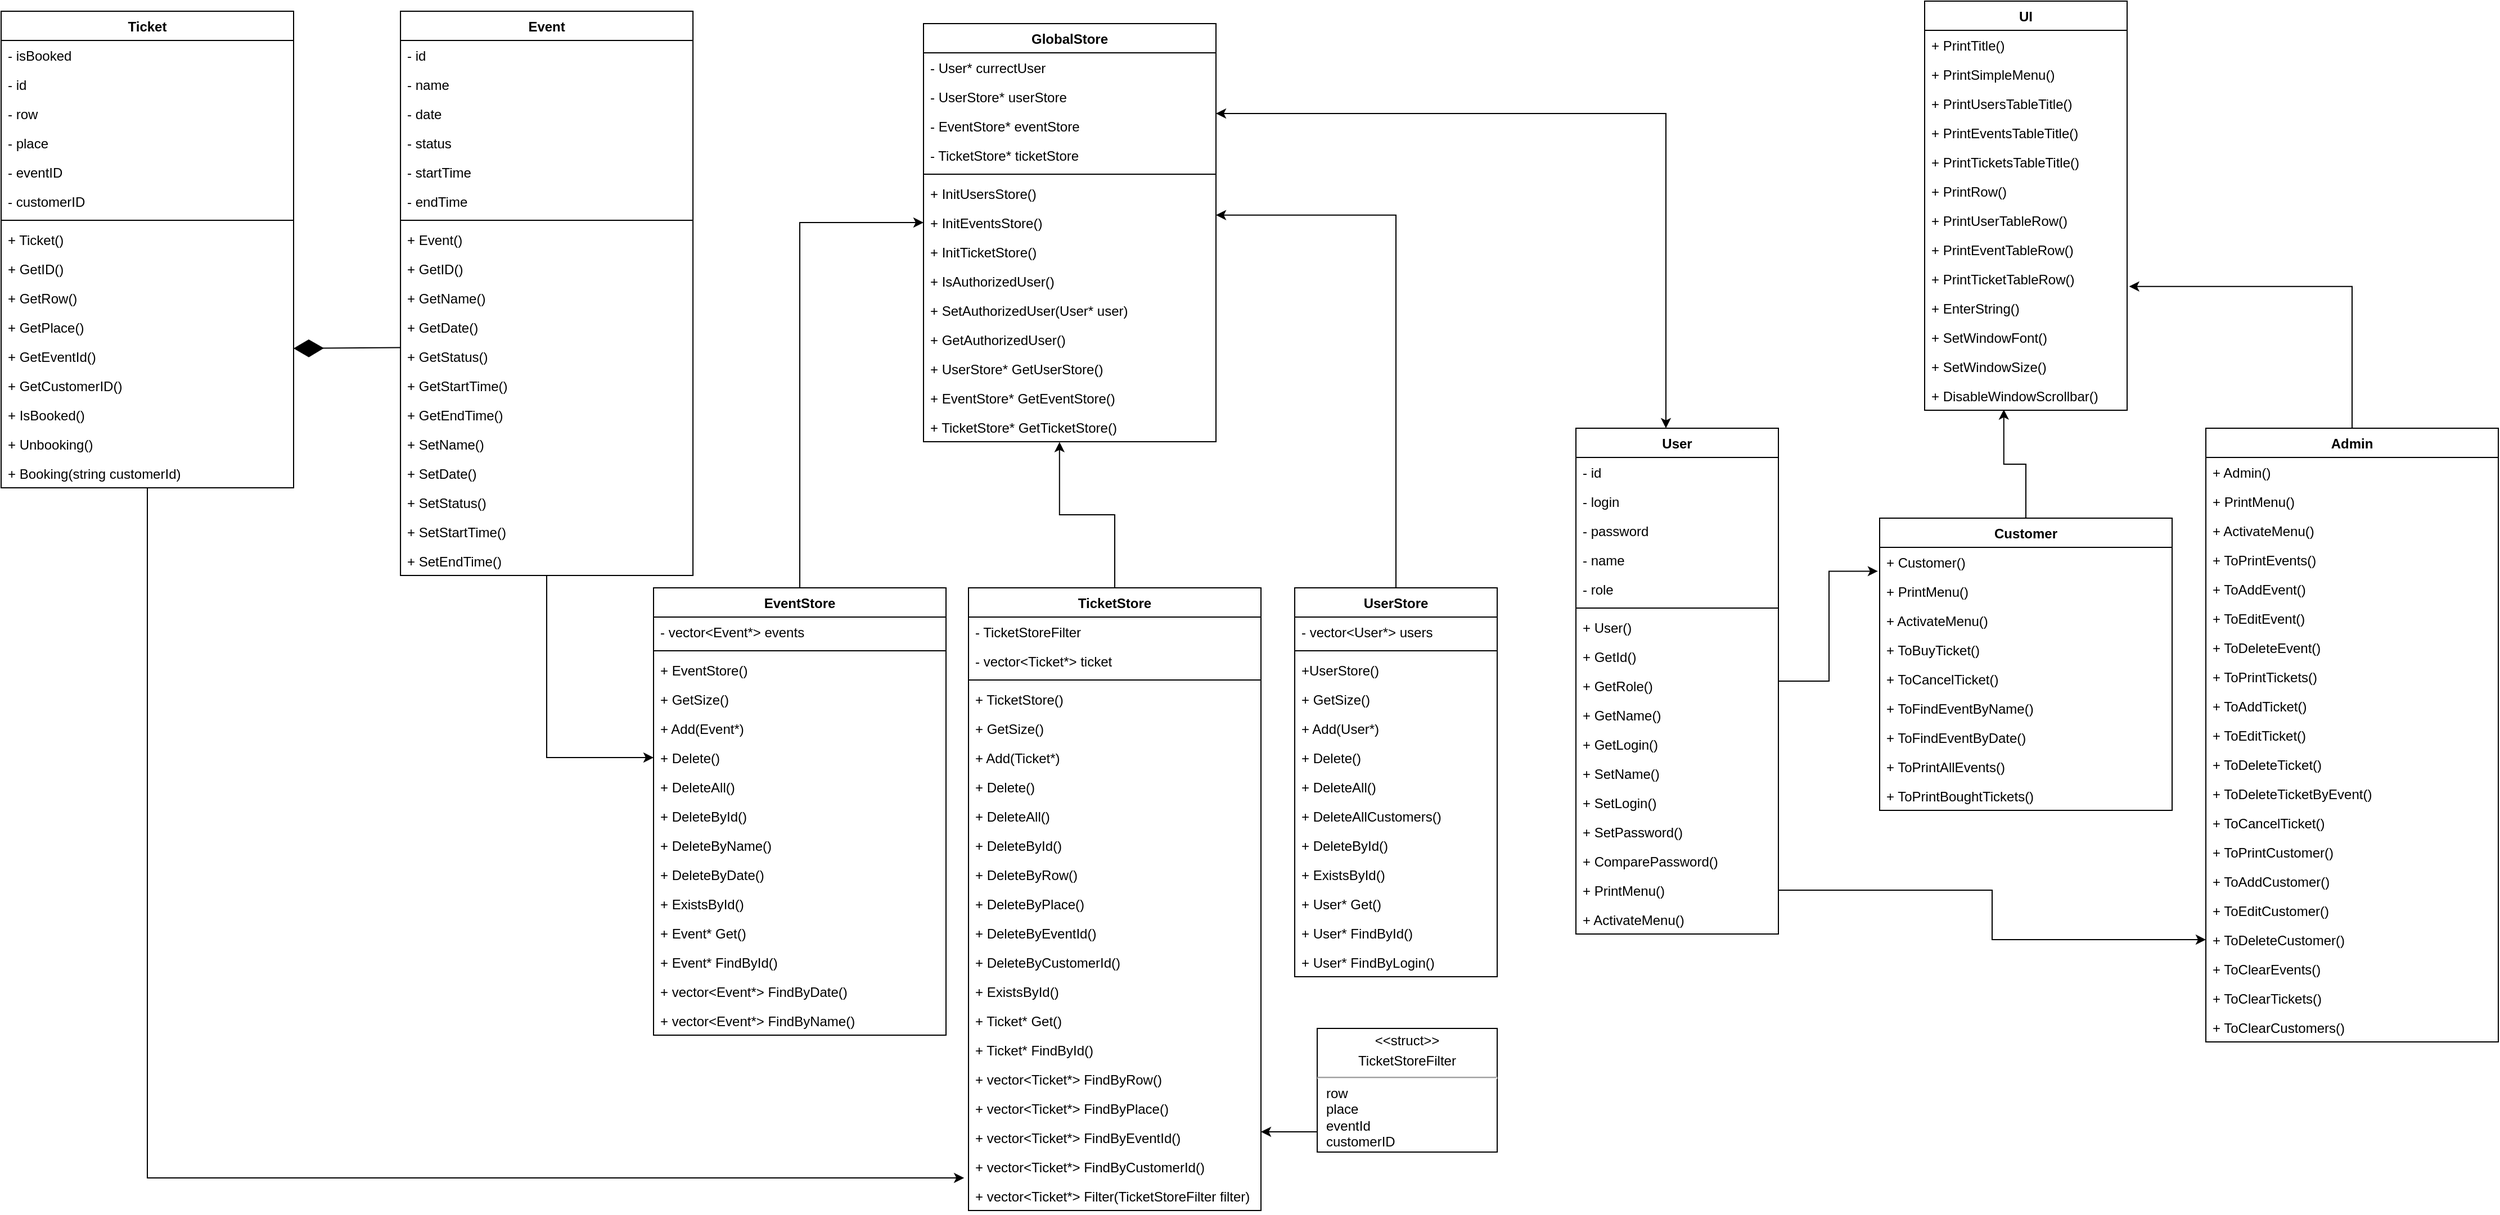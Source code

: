 <mxfile version="20.3.0" type="device"><diagram id="ClaCgD5qLuq-DKz93-Bp" name="Страница 1"><mxGraphModel dx="4396" dy="1758" grid="1" gridSize="10" guides="1" tooltips="1" connect="1" arrows="1" fold="1" page="1" pageScale="1" pageWidth="827" pageHeight="1169" math="0" shadow="0"><root><mxCell id="0"/><mxCell id="1" parent="0"/><mxCell id="uYexfe0BC_MTYgHo_h9f-321" style="edgeStyle=orthogonalEdgeStyle;rounded=0;orthogonalLoop=1;jettySize=auto;html=1;entryX=-0.006;entryY=0.815;entryDx=0;entryDy=0;entryPerimeter=0;" edge="1" parent="1" source="uYexfe0BC_MTYgHo_h9f-29" target="uYexfe0BC_MTYgHo_h9f-265"><mxGeometry relative="1" as="geometry"/></mxCell><mxCell id="uYexfe0BC_MTYgHo_h9f-29" value="User" style="swimlane;fontStyle=1;align=center;verticalAlign=top;childLayout=stackLayout;horizontal=1;startSize=26;horizontalStack=0;resizeParent=1;resizeParentMax=0;resizeLast=0;collapsible=1;marginBottom=0;" vertex="1" parent="1"><mxGeometry x="-130" y="410" width="180" height="450" as="geometry"><mxRectangle x="50" y="30" width="100" height="30" as="alternateBounds"/></mxGeometry></mxCell><mxCell id="uYexfe0BC_MTYgHo_h9f-30" value="- id" style="text;strokeColor=none;fillColor=none;align=left;verticalAlign=top;spacingLeft=4;spacingRight=4;overflow=hidden;rotatable=0;points=[[0,0.5],[1,0.5]];portConstraint=eastwest;" vertex="1" parent="uYexfe0BC_MTYgHo_h9f-29"><mxGeometry y="26" width="180" height="26" as="geometry"/></mxCell><mxCell id="uYexfe0BC_MTYgHo_h9f-31" value="- login" style="text;strokeColor=none;fillColor=none;align=left;verticalAlign=top;spacingLeft=4;spacingRight=4;overflow=hidden;rotatable=0;points=[[0,0.5],[1,0.5]];portConstraint=eastwest;" vertex="1" parent="uYexfe0BC_MTYgHo_h9f-29"><mxGeometry y="52" width="180" height="26" as="geometry"/></mxCell><mxCell id="uYexfe0BC_MTYgHo_h9f-32" value="- password" style="text;strokeColor=none;fillColor=none;align=left;verticalAlign=top;spacingLeft=4;spacingRight=4;overflow=hidden;rotatable=0;points=[[0,0.5],[1,0.5]];portConstraint=eastwest;" vertex="1" parent="uYexfe0BC_MTYgHo_h9f-29"><mxGeometry y="78" width="180" height="26" as="geometry"/></mxCell><mxCell id="uYexfe0BC_MTYgHo_h9f-33" value="- name" style="text;strokeColor=none;fillColor=none;align=left;verticalAlign=top;spacingLeft=4;spacingRight=4;overflow=hidden;rotatable=0;points=[[0,0.5],[1,0.5]];portConstraint=eastwest;" vertex="1" parent="uYexfe0BC_MTYgHo_h9f-29"><mxGeometry y="104" width="180" height="26" as="geometry"/></mxCell><mxCell id="uYexfe0BC_MTYgHo_h9f-34" value="- role" style="text;strokeColor=none;fillColor=none;align=left;verticalAlign=top;spacingLeft=4;spacingRight=4;overflow=hidden;rotatable=0;points=[[0,0.5],[1,0.5]];portConstraint=eastwest;" vertex="1" parent="uYexfe0BC_MTYgHo_h9f-29"><mxGeometry y="130" width="180" height="26" as="geometry"/></mxCell><mxCell id="uYexfe0BC_MTYgHo_h9f-35" value="" style="line;strokeWidth=1;fillColor=none;align=left;verticalAlign=middle;spacingTop=-1;spacingLeft=3;spacingRight=3;rotatable=0;labelPosition=right;points=[];portConstraint=eastwest;" vertex="1" parent="uYexfe0BC_MTYgHo_h9f-29"><mxGeometry y="156" width="180" height="8" as="geometry"/></mxCell><mxCell id="uYexfe0BC_MTYgHo_h9f-36" value="+ User()" style="text;strokeColor=none;fillColor=none;align=left;verticalAlign=top;spacingLeft=4;spacingRight=4;overflow=hidden;rotatable=0;points=[[0,0.5],[1,0.5]];portConstraint=eastwest;" vertex="1" parent="uYexfe0BC_MTYgHo_h9f-29"><mxGeometry y="164" width="180" height="26" as="geometry"/></mxCell><mxCell id="uYexfe0BC_MTYgHo_h9f-37" value="+ GetId()" style="text;strokeColor=none;fillColor=none;align=left;verticalAlign=top;spacingLeft=4;spacingRight=4;overflow=hidden;rotatable=0;points=[[0,0.5],[1,0.5]];portConstraint=eastwest;" vertex="1" parent="uYexfe0BC_MTYgHo_h9f-29"><mxGeometry y="190" width="180" height="26" as="geometry"/></mxCell><mxCell id="uYexfe0BC_MTYgHo_h9f-38" value="+ GetRole()" style="text;strokeColor=none;fillColor=none;align=left;verticalAlign=top;spacingLeft=4;spacingRight=4;overflow=hidden;rotatable=0;points=[[0,0.5],[1,0.5]];portConstraint=eastwest;" vertex="1" parent="uYexfe0BC_MTYgHo_h9f-29"><mxGeometry y="216" width="180" height="26" as="geometry"/></mxCell><mxCell id="uYexfe0BC_MTYgHo_h9f-39" value="+ GetName()" style="text;strokeColor=none;fillColor=none;align=left;verticalAlign=top;spacingLeft=4;spacingRight=4;overflow=hidden;rotatable=0;points=[[0,0.5],[1,0.5]];portConstraint=eastwest;" vertex="1" parent="uYexfe0BC_MTYgHo_h9f-29"><mxGeometry y="242" width="180" height="26" as="geometry"/></mxCell><mxCell id="uYexfe0BC_MTYgHo_h9f-40" value="+ GetLogin()" style="text;strokeColor=none;fillColor=none;align=left;verticalAlign=top;spacingLeft=4;spacingRight=4;overflow=hidden;rotatable=0;points=[[0,0.5],[1,0.5]];portConstraint=eastwest;" vertex="1" parent="uYexfe0BC_MTYgHo_h9f-29"><mxGeometry y="268" width="180" height="26" as="geometry"/></mxCell><mxCell id="uYexfe0BC_MTYgHo_h9f-41" value="+ SetName()" style="text;strokeColor=none;fillColor=none;align=left;verticalAlign=top;spacingLeft=4;spacingRight=4;overflow=hidden;rotatable=0;points=[[0,0.5],[1,0.5]];portConstraint=eastwest;" vertex="1" parent="uYexfe0BC_MTYgHo_h9f-29"><mxGeometry y="294" width="180" height="26" as="geometry"/></mxCell><mxCell id="uYexfe0BC_MTYgHo_h9f-42" value="+ SetLogin()" style="text;strokeColor=none;fillColor=none;align=left;verticalAlign=top;spacingLeft=4;spacingRight=4;overflow=hidden;rotatable=0;points=[[0,0.5],[1,0.5]];portConstraint=eastwest;" vertex="1" parent="uYexfe0BC_MTYgHo_h9f-29"><mxGeometry y="320" width="180" height="26" as="geometry"/></mxCell><mxCell id="uYexfe0BC_MTYgHo_h9f-43" value="+ SetPassword()" style="text;strokeColor=none;fillColor=none;align=left;verticalAlign=top;spacingLeft=4;spacingRight=4;overflow=hidden;rotatable=0;points=[[0,0.5],[1,0.5]];portConstraint=eastwest;" vertex="1" parent="uYexfe0BC_MTYgHo_h9f-29"><mxGeometry y="346" width="180" height="26" as="geometry"/></mxCell><mxCell id="uYexfe0BC_MTYgHo_h9f-46" value="+ ComparePassword()" style="text;strokeColor=none;fillColor=none;align=left;verticalAlign=top;spacingLeft=4;spacingRight=4;overflow=hidden;rotatable=0;points=[[0,0.5],[1,0.5]];portConstraint=eastwest;" vertex="1" parent="uYexfe0BC_MTYgHo_h9f-29"><mxGeometry y="372" width="180" height="26" as="geometry"/></mxCell><mxCell id="uYexfe0BC_MTYgHo_h9f-47" value="+ PrintMenu()" style="text;strokeColor=none;fillColor=none;align=left;verticalAlign=top;spacingLeft=4;spacingRight=4;overflow=hidden;rotatable=0;points=[[0,0.5],[1,0.5]];portConstraint=eastwest;" vertex="1" parent="uYexfe0BC_MTYgHo_h9f-29"><mxGeometry y="398" width="180" height="26" as="geometry"/></mxCell><mxCell id="uYexfe0BC_MTYgHo_h9f-48" value="+ ActivateMenu()" style="text;strokeColor=none;fillColor=none;align=left;verticalAlign=top;spacingLeft=4;spacingRight=4;overflow=hidden;rotatable=0;points=[[0,0.5],[1,0.5]];portConstraint=eastwest;" vertex="1" parent="uYexfe0BC_MTYgHo_h9f-29"><mxGeometry y="424" width="180" height="26" as="geometry"/></mxCell><mxCell id="uYexfe0BC_MTYgHo_h9f-310" style="edgeStyle=orthogonalEdgeStyle;rounded=0;orthogonalLoop=1;jettySize=auto;html=1;entryX=1;entryY=1.245;entryDx=0;entryDy=0;entryPerimeter=0;" edge="1" parent="1" source="uYexfe0BC_MTYgHo_h9f-72" target="uYexfe0BC_MTYgHo_h9f-196"><mxGeometry relative="1" as="geometry"/></mxCell><mxCell id="uYexfe0BC_MTYgHo_h9f-72" value="UserStore" style="swimlane;fontStyle=1;align=center;verticalAlign=top;childLayout=stackLayout;horizontal=1;startSize=26;horizontalStack=0;resizeParent=1;resizeParentMax=0;resizeLast=0;collapsible=1;marginBottom=0;" vertex="1" parent="1"><mxGeometry x="-380" y="552" width="180" height="346" as="geometry"><mxRectangle x="50" y="30" width="100" height="30" as="alternateBounds"/></mxGeometry></mxCell><mxCell id="uYexfe0BC_MTYgHo_h9f-311" value="- vector&lt;User*&gt; users" style="text;strokeColor=none;fillColor=none;align=left;verticalAlign=top;spacingLeft=4;spacingRight=4;overflow=hidden;rotatable=0;points=[[0,0.5],[1,0.5]];portConstraint=eastwest;" vertex="1" parent="uYexfe0BC_MTYgHo_h9f-72"><mxGeometry y="26" width="180" height="26" as="geometry"/></mxCell><mxCell id="uYexfe0BC_MTYgHo_h9f-312" value="" style="line;strokeWidth=1;fillColor=none;align=left;verticalAlign=middle;spacingTop=-1;spacingLeft=3;spacingRight=3;rotatable=0;labelPosition=right;points=[];portConstraint=eastwest;" vertex="1" parent="uYexfe0BC_MTYgHo_h9f-72"><mxGeometry y="52" width="180" height="8" as="geometry"/></mxCell><mxCell id="uYexfe0BC_MTYgHo_h9f-80" value="+UserStore()" style="text;strokeColor=none;fillColor=none;align=left;verticalAlign=top;spacingLeft=4;spacingRight=4;overflow=hidden;rotatable=0;points=[[0,0.5],[1,0.5]];portConstraint=eastwest;" vertex="1" parent="uYexfe0BC_MTYgHo_h9f-72"><mxGeometry y="60" width="180" height="26" as="geometry"/></mxCell><mxCell id="uYexfe0BC_MTYgHo_h9f-81" value="+ GetSize()" style="text;strokeColor=none;fillColor=none;align=left;verticalAlign=top;spacingLeft=4;spacingRight=4;overflow=hidden;rotatable=0;points=[[0,0.5],[1,0.5]];portConstraint=eastwest;" vertex="1" parent="uYexfe0BC_MTYgHo_h9f-72"><mxGeometry y="86" width="180" height="26" as="geometry"/></mxCell><mxCell id="uYexfe0BC_MTYgHo_h9f-82" value="+ Add(User*)" style="text;strokeColor=none;fillColor=none;align=left;verticalAlign=top;spacingLeft=4;spacingRight=4;overflow=hidden;rotatable=0;points=[[0,0.5],[1,0.5]];portConstraint=eastwest;" vertex="1" parent="uYexfe0BC_MTYgHo_h9f-72"><mxGeometry y="112" width="180" height="26" as="geometry"/></mxCell><mxCell id="uYexfe0BC_MTYgHo_h9f-83" value="+ Delete()" style="text;strokeColor=none;fillColor=none;align=left;verticalAlign=top;spacingLeft=4;spacingRight=4;overflow=hidden;rotatable=0;points=[[0,0.5],[1,0.5]];portConstraint=eastwest;" vertex="1" parent="uYexfe0BC_MTYgHo_h9f-72"><mxGeometry y="138" width="180" height="26" as="geometry"/></mxCell><mxCell id="uYexfe0BC_MTYgHo_h9f-84" value="+ DeleteAll()" style="text;strokeColor=none;fillColor=none;align=left;verticalAlign=top;spacingLeft=4;spacingRight=4;overflow=hidden;rotatable=0;points=[[0,0.5],[1,0.5]];portConstraint=eastwest;" vertex="1" parent="uYexfe0BC_MTYgHo_h9f-72"><mxGeometry y="164" width="180" height="26" as="geometry"/></mxCell><mxCell id="uYexfe0BC_MTYgHo_h9f-85" value="+ DeleteAllCustomers()" style="text;strokeColor=none;fillColor=none;align=left;verticalAlign=top;spacingLeft=4;spacingRight=4;overflow=hidden;rotatable=0;points=[[0,0.5],[1,0.5]];portConstraint=eastwest;" vertex="1" parent="uYexfe0BC_MTYgHo_h9f-72"><mxGeometry y="190" width="180" height="26" as="geometry"/></mxCell><mxCell id="uYexfe0BC_MTYgHo_h9f-86" value="+ DeleteById()" style="text;strokeColor=none;fillColor=none;align=left;verticalAlign=top;spacingLeft=4;spacingRight=4;overflow=hidden;rotatable=0;points=[[0,0.5],[1,0.5]];portConstraint=eastwest;" vertex="1" parent="uYexfe0BC_MTYgHo_h9f-72"><mxGeometry y="216" width="180" height="26" as="geometry"/></mxCell><mxCell id="uYexfe0BC_MTYgHo_h9f-87" value="+ ExistsById()" style="text;strokeColor=none;fillColor=none;align=left;verticalAlign=top;spacingLeft=4;spacingRight=4;overflow=hidden;rotatable=0;points=[[0,0.5],[1,0.5]];portConstraint=eastwest;" vertex="1" parent="uYexfe0BC_MTYgHo_h9f-72"><mxGeometry y="242" width="180" height="26" as="geometry"/></mxCell><mxCell id="uYexfe0BC_MTYgHo_h9f-88" value="+ User* Get()" style="text;strokeColor=none;fillColor=none;align=left;verticalAlign=top;spacingLeft=4;spacingRight=4;overflow=hidden;rotatable=0;points=[[0,0.5],[1,0.5]];portConstraint=eastwest;" vertex="1" parent="uYexfe0BC_MTYgHo_h9f-72"><mxGeometry y="268" width="180" height="26" as="geometry"/></mxCell><mxCell id="uYexfe0BC_MTYgHo_h9f-89" value="+ User* FindById()" style="text;strokeColor=none;fillColor=none;align=left;verticalAlign=top;spacingLeft=4;spacingRight=4;overflow=hidden;rotatable=0;points=[[0,0.5],[1,0.5]];portConstraint=eastwest;" vertex="1" parent="uYexfe0BC_MTYgHo_h9f-72"><mxGeometry y="294" width="180" height="26" as="geometry"/></mxCell><mxCell id="uYexfe0BC_MTYgHo_h9f-90" value="+ User* FindByLogin()" style="text;strokeColor=none;fillColor=none;align=left;verticalAlign=top;spacingLeft=4;spacingRight=4;overflow=hidden;rotatable=0;points=[[0,0.5],[1,0.5]];portConstraint=eastwest;" vertex="1" parent="uYexfe0BC_MTYgHo_h9f-72"><mxGeometry y="320" width="180" height="26" as="geometry"/></mxCell><mxCell id="uYexfe0BC_MTYgHo_h9f-91" value="UI" style="swimlane;fontStyle=1;align=center;verticalAlign=top;childLayout=stackLayout;horizontal=1;startSize=26;horizontalStack=0;resizeParent=1;resizeParentMax=0;resizeLast=0;collapsible=1;marginBottom=0;" vertex="1" parent="1"><mxGeometry x="180" y="30" width="180" height="364" as="geometry"><mxRectangle x="50" y="30" width="100" height="30" as="alternateBounds"/></mxGeometry></mxCell><mxCell id="uYexfe0BC_MTYgHo_h9f-92" value="+ PrintTitle()" style="text;strokeColor=none;fillColor=none;align=left;verticalAlign=top;spacingLeft=4;spacingRight=4;overflow=hidden;rotatable=0;points=[[0,0.5],[1,0.5]];portConstraint=eastwest;" vertex="1" parent="uYexfe0BC_MTYgHo_h9f-91"><mxGeometry y="26" width="180" height="26" as="geometry"/></mxCell><mxCell id="uYexfe0BC_MTYgHo_h9f-93" value="+ PrintSimpleMenu()" style="text;strokeColor=none;fillColor=none;align=left;verticalAlign=top;spacingLeft=4;spacingRight=4;overflow=hidden;rotatable=0;points=[[0,0.5],[1,0.5]];portConstraint=eastwest;" vertex="1" parent="uYexfe0BC_MTYgHo_h9f-91"><mxGeometry y="52" width="180" height="26" as="geometry"/></mxCell><mxCell id="uYexfe0BC_MTYgHo_h9f-94" value="+ PrintUsersTableTitle()" style="text;strokeColor=none;fillColor=none;align=left;verticalAlign=top;spacingLeft=4;spacingRight=4;overflow=hidden;rotatable=0;points=[[0,0.5],[1,0.5]];portConstraint=eastwest;" vertex="1" parent="uYexfe0BC_MTYgHo_h9f-91"><mxGeometry y="78" width="180" height="26" as="geometry"/></mxCell><mxCell id="uYexfe0BC_MTYgHo_h9f-95" value="+ PrintEventsTableTitle()" style="text;strokeColor=none;fillColor=none;align=left;verticalAlign=top;spacingLeft=4;spacingRight=4;overflow=hidden;rotatable=0;points=[[0,0.5],[1,0.5]];portConstraint=eastwest;" vertex="1" parent="uYexfe0BC_MTYgHo_h9f-91"><mxGeometry y="104" width="180" height="26" as="geometry"/></mxCell><mxCell id="uYexfe0BC_MTYgHo_h9f-96" value="+ PrintTicketsTableTitle()" style="text;strokeColor=none;fillColor=none;align=left;verticalAlign=top;spacingLeft=4;spacingRight=4;overflow=hidden;rotatable=0;points=[[0,0.5],[1,0.5]];portConstraint=eastwest;" vertex="1" parent="uYexfe0BC_MTYgHo_h9f-91"><mxGeometry y="130" width="180" height="26" as="geometry"/></mxCell><mxCell id="uYexfe0BC_MTYgHo_h9f-97" value="+ PrintRow()" style="text;strokeColor=none;fillColor=none;align=left;verticalAlign=top;spacingLeft=4;spacingRight=4;overflow=hidden;rotatable=0;points=[[0,0.5],[1,0.5]];portConstraint=eastwest;" vertex="1" parent="uYexfe0BC_MTYgHo_h9f-91"><mxGeometry y="156" width="180" height="26" as="geometry"/></mxCell><mxCell id="uYexfe0BC_MTYgHo_h9f-98" value="+ PrintUserTableRow()" style="text;strokeColor=none;fillColor=none;align=left;verticalAlign=top;spacingLeft=4;spacingRight=4;overflow=hidden;rotatable=0;points=[[0,0.5],[1,0.5]];portConstraint=eastwest;" vertex="1" parent="uYexfe0BC_MTYgHo_h9f-91"><mxGeometry y="182" width="180" height="26" as="geometry"/></mxCell><mxCell id="uYexfe0BC_MTYgHo_h9f-99" value="+ PrintEventTableRow()" style="text;strokeColor=none;fillColor=none;align=left;verticalAlign=top;spacingLeft=4;spacingRight=4;overflow=hidden;rotatable=0;points=[[0,0.5],[1,0.5]];portConstraint=eastwest;" vertex="1" parent="uYexfe0BC_MTYgHo_h9f-91"><mxGeometry y="208" width="180" height="26" as="geometry"/></mxCell><mxCell id="uYexfe0BC_MTYgHo_h9f-100" value="+ PrintTicketTableRow()" style="text;strokeColor=none;fillColor=none;align=left;verticalAlign=top;spacingLeft=4;spacingRight=4;overflow=hidden;rotatable=0;points=[[0,0.5],[1,0.5]];portConstraint=eastwest;" vertex="1" parent="uYexfe0BC_MTYgHo_h9f-91"><mxGeometry y="234" width="180" height="26" as="geometry"/></mxCell><mxCell id="uYexfe0BC_MTYgHo_h9f-103" value="+ EnterString()" style="text;strokeColor=none;fillColor=none;align=left;verticalAlign=top;spacingLeft=4;spacingRight=4;overflow=hidden;rotatable=0;points=[[0,0.5],[1,0.5]];portConstraint=eastwest;" vertex="1" parent="uYexfe0BC_MTYgHo_h9f-91"><mxGeometry y="260" width="180" height="26" as="geometry"/></mxCell><mxCell id="uYexfe0BC_MTYgHo_h9f-104" value="+ SetWindowFont()" style="text;strokeColor=none;fillColor=none;align=left;verticalAlign=top;spacingLeft=4;spacingRight=4;overflow=hidden;rotatable=0;points=[[0,0.5],[1,0.5]];portConstraint=eastwest;" vertex="1" parent="uYexfe0BC_MTYgHo_h9f-91"><mxGeometry y="286" width="180" height="26" as="geometry"/></mxCell><mxCell id="uYexfe0BC_MTYgHo_h9f-105" value="+ SetWindowSize()" style="text;strokeColor=none;fillColor=none;align=left;verticalAlign=top;spacingLeft=4;spacingRight=4;overflow=hidden;rotatable=0;points=[[0,0.5],[1,0.5]];portConstraint=eastwest;" vertex="1" parent="uYexfe0BC_MTYgHo_h9f-91"><mxGeometry y="312" width="180" height="26" as="geometry"/></mxCell><mxCell id="uYexfe0BC_MTYgHo_h9f-106" value="+ DisableWindowScrollbar()" style="text;strokeColor=none;fillColor=none;align=left;verticalAlign=top;spacingLeft=4;spacingRight=4;overflow=hidden;rotatable=0;points=[[0,0.5],[1,0.5]];portConstraint=eastwest;" vertex="1" parent="uYexfe0BC_MTYgHo_h9f-91"><mxGeometry y="338" width="180" height="26" as="geometry"/></mxCell><mxCell id="uYexfe0BC_MTYgHo_h9f-306" style="edgeStyle=orthogonalEdgeStyle;rounded=0;orthogonalLoop=1;jettySize=auto;html=1;" edge="1" parent="1" source="uYexfe0BC_MTYgHo_h9f-107" target="uYexfe0BC_MTYgHo_h9f-163"><mxGeometry relative="1" as="geometry"><Array as="points"><mxPoint x="-400" y="1036"/><mxPoint x="-400" y="1036"/></Array></mxGeometry></mxCell><mxCell id="uYexfe0BC_MTYgHo_h9f-107" value="&lt;p style=&quot;margin: 4px 0px 0px; text-align: center;&quot;&gt;&amp;lt;&amp;lt;struct&amp;gt;&amp;gt;&lt;/p&gt;&lt;p style=&quot;margin: 4px 0px 0px; text-align: center;&quot;&gt;TicketStoreFilter&lt;br&gt;&lt;/p&gt;&lt;hr&gt;&lt;p style=&quot;margin:0px;margin-left:8px;&quot;&gt;row&lt;br&gt;place&lt;br&gt;eventId&lt;/p&gt;&lt;p style=&quot;margin:0px;margin-left:8px;&quot;&gt;customerID&lt;/p&gt;" style="verticalAlign=top;align=left;overflow=fill;fontSize=12;fontFamily=Helvetica;html=1;" vertex="1" parent="1"><mxGeometry x="-360" y="944" width="160" height="110" as="geometry"/></mxCell><mxCell id="uYexfe0BC_MTYgHo_h9f-315" style="edgeStyle=orthogonalEdgeStyle;rounded=0;orthogonalLoop=1;jettySize=auto;html=1;exitX=0.5;exitY=0;exitDx=0;exitDy=0;entryX=0.465;entryY=1.01;entryDx=0;entryDy=0;entryPerimeter=0;" edge="1" parent="1" source="uYexfe0BC_MTYgHo_h9f-122" target="uYexfe0BC_MTYgHo_h9f-204"><mxGeometry relative="1" as="geometry"/></mxCell><mxCell id="uYexfe0BC_MTYgHo_h9f-122" value="TicketStore" style="swimlane;fontStyle=1;align=center;verticalAlign=top;childLayout=stackLayout;horizontal=1;startSize=26;horizontalStack=0;resizeParent=1;resizeParentMax=0;resizeLast=0;collapsible=1;marginBottom=0;" vertex="1" parent="1"><mxGeometry x="-670" y="552" width="260" height="554" as="geometry"><mxRectangle x="50" y="30" width="100" height="30" as="alternateBounds"/></mxGeometry></mxCell><mxCell id="uYexfe0BC_MTYgHo_h9f-123" value="- TicketStoreFilter" style="text;strokeColor=none;fillColor=none;align=left;verticalAlign=top;spacingLeft=4;spacingRight=4;overflow=hidden;rotatable=0;points=[[0,0.5],[1,0.5]];portConstraint=eastwest;" vertex="1" parent="uYexfe0BC_MTYgHo_h9f-122"><mxGeometry y="26" width="260" height="26" as="geometry"/></mxCell><mxCell id="uYexfe0BC_MTYgHo_h9f-124" value="- vector&lt;Ticket*&gt; ticket" style="text;strokeColor=none;fillColor=none;align=left;verticalAlign=top;spacingLeft=4;spacingRight=4;overflow=hidden;rotatable=0;points=[[0,0.5],[1,0.5]];portConstraint=eastwest;" vertex="1" parent="uYexfe0BC_MTYgHo_h9f-122"><mxGeometry y="52" width="260" height="26" as="geometry"/></mxCell><mxCell id="uYexfe0BC_MTYgHo_h9f-128" value="" style="line;strokeWidth=1;fillColor=none;align=left;verticalAlign=middle;spacingTop=-1;spacingLeft=3;spacingRight=3;rotatable=0;labelPosition=right;points=[];portConstraint=eastwest;" vertex="1" parent="uYexfe0BC_MTYgHo_h9f-122"><mxGeometry y="78" width="260" height="8" as="geometry"/></mxCell><mxCell id="uYexfe0BC_MTYgHo_h9f-129" value="+ TicketStore()" style="text;strokeColor=none;fillColor=none;align=left;verticalAlign=top;spacingLeft=4;spacingRight=4;overflow=hidden;rotatable=0;points=[[0,0.5],[1,0.5]];portConstraint=eastwest;" vertex="1" parent="uYexfe0BC_MTYgHo_h9f-122"><mxGeometry y="86" width="260" height="26" as="geometry"/></mxCell><mxCell id="uYexfe0BC_MTYgHo_h9f-130" value="+ GetSize()" style="text;strokeColor=none;fillColor=none;align=left;verticalAlign=top;spacingLeft=4;spacingRight=4;overflow=hidden;rotatable=0;points=[[0,0.5],[1,0.5]];portConstraint=eastwest;" vertex="1" parent="uYexfe0BC_MTYgHo_h9f-122"><mxGeometry y="112" width="260" height="26" as="geometry"/></mxCell><mxCell id="uYexfe0BC_MTYgHo_h9f-131" value="+ Add(Ticket*)" style="text;strokeColor=none;fillColor=none;align=left;verticalAlign=top;spacingLeft=4;spacingRight=4;overflow=hidden;rotatable=0;points=[[0,0.5],[1,0.5]];portConstraint=eastwest;" vertex="1" parent="uYexfe0BC_MTYgHo_h9f-122"><mxGeometry y="138" width="260" height="26" as="geometry"/></mxCell><mxCell id="uYexfe0BC_MTYgHo_h9f-132" value="+ Delete()" style="text;strokeColor=none;fillColor=none;align=left;verticalAlign=top;spacingLeft=4;spacingRight=4;overflow=hidden;rotatable=0;points=[[0,0.5],[1,0.5]];portConstraint=eastwest;" vertex="1" parent="uYexfe0BC_MTYgHo_h9f-122"><mxGeometry y="164" width="260" height="26" as="geometry"/></mxCell><mxCell id="uYexfe0BC_MTYgHo_h9f-133" value="+ DeleteAll()" style="text;strokeColor=none;fillColor=none;align=left;verticalAlign=top;spacingLeft=4;spacingRight=4;overflow=hidden;rotatable=0;points=[[0,0.5],[1,0.5]];portConstraint=eastwest;" vertex="1" parent="uYexfe0BC_MTYgHo_h9f-122"><mxGeometry y="190" width="260" height="26" as="geometry"/></mxCell><mxCell id="uYexfe0BC_MTYgHo_h9f-134" value="+ DeleteById()" style="text;strokeColor=none;fillColor=none;align=left;verticalAlign=top;spacingLeft=4;spacingRight=4;overflow=hidden;rotatable=0;points=[[0,0.5],[1,0.5]];portConstraint=eastwest;" vertex="1" parent="uYexfe0BC_MTYgHo_h9f-122"><mxGeometry y="216" width="260" height="26" as="geometry"/></mxCell><mxCell id="uYexfe0BC_MTYgHo_h9f-135" value="+ DeleteByRow()" style="text;strokeColor=none;fillColor=none;align=left;verticalAlign=top;spacingLeft=4;spacingRight=4;overflow=hidden;rotatable=0;points=[[0,0.5],[1,0.5]];portConstraint=eastwest;" vertex="1" parent="uYexfe0BC_MTYgHo_h9f-122"><mxGeometry y="242" width="260" height="26" as="geometry"/></mxCell><mxCell id="uYexfe0BC_MTYgHo_h9f-136" value="+ DeleteByPlace()" style="text;strokeColor=none;fillColor=none;align=left;verticalAlign=top;spacingLeft=4;spacingRight=4;overflow=hidden;rotatable=0;points=[[0,0.5],[1,0.5]];portConstraint=eastwest;" vertex="1" parent="uYexfe0BC_MTYgHo_h9f-122"><mxGeometry y="268" width="260" height="26" as="geometry"/></mxCell><mxCell id="uYexfe0BC_MTYgHo_h9f-137" value="+ DeleteByEventId()" style="text;strokeColor=none;fillColor=none;align=left;verticalAlign=top;spacingLeft=4;spacingRight=4;overflow=hidden;rotatable=0;points=[[0,0.5],[1,0.5]];portConstraint=eastwest;" vertex="1" parent="uYexfe0BC_MTYgHo_h9f-122"><mxGeometry y="294" width="260" height="26" as="geometry"/></mxCell><mxCell id="uYexfe0BC_MTYgHo_h9f-138" value="+ DeleteByCustomerId()" style="text;strokeColor=none;fillColor=none;align=left;verticalAlign=top;spacingLeft=4;spacingRight=4;overflow=hidden;rotatable=0;points=[[0,0.5],[1,0.5]];portConstraint=eastwest;" vertex="1" parent="uYexfe0BC_MTYgHo_h9f-122"><mxGeometry y="320" width="260" height="26" as="geometry"/></mxCell><mxCell id="uYexfe0BC_MTYgHo_h9f-139" value="+ ExistsById()" style="text;strokeColor=none;fillColor=none;align=left;verticalAlign=top;spacingLeft=4;spacingRight=4;overflow=hidden;rotatable=0;points=[[0,0.5],[1,0.5]];portConstraint=eastwest;" vertex="1" parent="uYexfe0BC_MTYgHo_h9f-122"><mxGeometry y="346" width="260" height="26" as="geometry"/></mxCell><mxCell id="uYexfe0BC_MTYgHo_h9f-140" value="+ Ticket* Get()" style="text;strokeColor=none;fillColor=none;align=left;verticalAlign=top;spacingLeft=4;spacingRight=4;overflow=hidden;rotatable=0;points=[[0,0.5],[1,0.5]];portConstraint=eastwest;" vertex="1" parent="uYexfe0BC_MTYgHo_h9f-122"><mxGeometry y="372" width="260" height="26" as="geometry"/></mxCell><mxCell id="uYexfe0BC_MTYgHo_h9f-141" value="+ Ticket* FindById()" style="text;strokeColor=none;fillColor=none;align=left;verticalAlign=top;spacingLeft=4;spacingRight=4;overflow=hidden;rotatable=0;points=[[0,0.5],[1,0.5]];portConstraint=eastwest;" vertex="1" parent="uYexfe0BC_MTYgHo_h9f-122"><mxGeometry y="398" width="260" height="26" as="geometry"/></mxCell><mxCell id="uYexfe0BC_MTYgHo_h9f-142" value="+ vector&lt;Ticket*&gt; FindByRow()" style="text;strokeColor=none;fillColor=none;align=left;verticalAlign=top;spacingLeft=4;spacingRight=4;overflow=hidden;rotatable=0;points=[[0,0.5],[1,0.5]];portConstraint=eastwest;" vertex="1" parent="uYexfe0BC_MTYgHo_h9f-122"><mxGeometry y="424" width="260" height="26" as="geometry"/></mxCell><mxCell id="uYexfe0BC_MTYgHo_h9f-143" value="+ vector&lt;Ticket*&gt; FindByPlace()" style="text;strokeColor=none;fillColor=none;align=left;verticalAlign=top;spacingLeft=4;spacingRight=4;overflow=hidden;rotatable=0;points=[[0,0.5],[1,0.5]];portConstraint=eastwest;" vertex="1" parent="uYexfe0BC_MTYgHo_h9f-122"><mxGeometry y="450" width="260" height="26" as="geometry"/></mxCell><mxCell id="uYexfe0BC_MTYgHo_h9f-163" value="+ vector&lt;Ticket*&gt; FindByEventId()" style="text;strokeColor=none;fillColor=none;align=left;verticalAlign=top;spacingLeft=4;spacingRight=4;overflow=hidden;rotatable=0;points=[[0,0.5],[1,0.5]];portConstraint=eastwest;" vertex="1" parent="uYexfe0BC_MTYgHo_h9f-122"><mxGeometry y="476" width="260" height="26" as="geometry"/></mxCell><mxCell id="uYexfe0BC_MTYgHo_h9f-164" value="+ vector&lt;Ticket*&gt; FindByCustomerId()" style="text;strokeColor=none;fillColor=none;align=left;verticalAlign=top;spacingLeft=4;spacingRight=4;overflow=hidden;rotatable=0;points=[[0,0.5],[1,0.5]];portConstraint=eastwest;" vertex="1" parent="uYexfe0BC_MTYgHo_h9f-122"><mxGeometry y="502" width="260" height="26" as="geometry"/></mxCell><mxCell id="uYexfe0BC_MTYgHo_h9f-165" value="+ vector&lt;Ticket*&gt; Filter(TicketStoreFilter filter)" style="text;strokeColor=none;fillColor=none;align=left;verticalAlign=top;spacingLeft=4;spacingRight=4;overflow=hidden;rotatable=0;points=[[0,0.5],[1,0.5]];portConstraint=eastwest;" vertex="1" parent="uYexfe0BC_MTYgHo_h9f-122"><mxGeometry y="528" width="260" height="26" as="geometry"/></mxCell><mxCell id="uYexfe0BC_MTYgHo_h9f-330" style="edgeStyle=orthogonalEdgeStyle;rounded=0;orthogonalLoop=1;jettySize=auto;html=1;entryX=-0.015;entryY=-0.115;entryDx=0;entryDy=0;entryPerimeter=0;startArrow=none;startFill=0;" edge="1" parent="1" source="uYexfe0BC_MTYgHo_h9f-166" target="uYexfe0BC_MTYgHo_h9f-165"><mxGeometry relative="1" as="geometry"/></mxCell><mxCell id="uYexfe0BC_MTYgHo_h9f-166" value="Ticket" style="swimlane;fontStyle=1;align=center;verticalAlign=top;childLayout=stackLayout;horizontal=1;startSize=26;horizontalStack=0;resizeParent=1;resizeParentMax=0;resizeLast=0;collapsible=1;marginBottom=0;" vertex="1" parent="1"><mxGeometry x="-1530" y="39" width="260" height="424" as="geometry"><mxRectangle x="50" y="30" width="100" height="30" as="alternateBounds"/></mxGeometry></mxCell><mxCell id="uYexfe0BC_MTYgHo_h9f-167" value="- isBooked" style="text;strokeColor=none;fillColor=none;align=left;verticalAlign=top;spacingLeft=4;spacingRight=4;overflow=hidden;rotatable=0;points=[[0,0.5],[1,0.5]];portConstraint=eastwest;" vertex="1" parent="uYexfe0BC_MTYgHo_h9f-166"><mxGeometry y="26" width="260" height="26" as="geometry"/></mxCell><mxCell id="uYexfe0BC_MTYgHo_h9f-168" value="- id" style="text;strokeColor=none;fillColor=none;align=left;verticalAlign=top;spacingLeft=4;spacingRight=4;overflow=hidden;rotatable=0;points=[[0,0.5],[1,0.5]];portConstraint=eastwest;" vertex="1" parent="uYexfe0BC_MTYgHo_h9f-166"><mxGeometry y="52" width="260" height="26" as="geometry"/></mxCell><mxCell id="uYexfe0BC_MTYgHo_h9f-188" value="- row" style="text;strokeColor=none;fillColor=none;align=left;verticalAlign=top;spacingLeft=4;spacingRight=4;overflow=hidden;rotatable=0;points=[[0,0.5],[1,0.5]];portConstraint=eastwest;" vertex="1" parent="uYexfe0BC_MTYgHo_h9f-166"><mxGeometry y="78" width="260" height="26" as="geometry"/></mxCell><mxCell id="uYexfe0BC_MTYgHo_h9f-189" value="- place" style="text;strokeColor=none;fillColor=none;align=left;verticalAlign=top;spacingLeft=4;spacingRight=4;overflow=hidden;rotatable=0;points=[[0,0.5],[1,0.5]];portConstraint=eastwest;" vertex="1" parent="uYexfe0BC_MTYgHo_h9f-166"><mxGeometry y="104" width="260" height="26" as="geometry"/></mxCell><mxCell id="uYexfe0BC_MTYgHo_h9f-190" value="- eventID" style="text;strokeColor=none;fillColor=none;align=left;verticalAlign=top;spacingLeft=4;spacingRight=4;overflow=hidden;rotatable=0;points=[[0,0.5],[1,0.5]];portConstraint=eastwest;" vertex="1" parent="uYexfe0BC_MTYgHo_h9f-166"><mxGeometry y="130" width="260" height="26" as="geometry"/></mxCell><mxCell id="uYexfe0BC_MTYgHo_h9f-191" value="- customerID" style="text;strokeColor=none;fillColor=none;align=left;verticalAlign=top;spacingLeft=4;spacingRight=4;overflow=hidden;rotatable=0;points=[[0,0.5],[1,0.5]];portConstraint=eastwest;" vertex="1" parent="uYexfe0BC_MTYgHo_h9f-166"><mxGeometry y="156" width="260" height="26" as="geometry"/></mxCell><mxCell id="uYexfe0BC_MTYgHo_h9f-169" value="" style="line;strokeWidth=1;fillColor=none;align=left;verticalAlign=middle;spacingTop=-1;spacingLeft=3;spacingRight=3;rotatable=0;labelPosition=right;points=[];portConstraint=eastwest;" vertex="1" parent="uYexfe0BC_MTYgHo_h9f-166"><mxGeometry y="182" width="260" height="8" as="geometry"/></mxCell><mxCell id="uYexfe0BC_MTYgHo_h9f-170" value="+ Ticket()" style="text;strokeColor=none;fillColor=none;align=left;verticalAlign=top;spacingLeft=4;spacingRight=4;overflow=hidden;rotatable=0;points=[[0,0.5],[1,0.5]];portConstraint=eastwest;" vertex="1" parent="uYexfe0BC_MTYgHo_h9f-166"><mxGeometry y="190" width="260" height="26" as="geometry"/></mxCell><mxCell id="uYexfe0BC_MTYgHo_h9f-171" value="+ GetID()" style="text;strokeColor=none;fillColor=none;align=left;verticalAlign=top;spacingLeft=4;spacingRight=4;overflow=hidden;rotatable=0;points=[[0,0.5],[1,0.5]];portConstraint=eastwest;" vertex="1" parent="uYexfe0BC_MTYgHo_h9f-166"><mxGeometry y="216" width="260" height="26" as="geometry"/></mxCell><mxCell id="uYexfe0BC_MTYgHo_h9f-172" value="+ GetRow()" style="text;strokeColor=none;fillColor=none;align=left;verticalAlign=top;spacingLeft=4;spacingRight=4;overflow=hidden;rotatable=0;points=[[0,0.5],[1,0.5]];portConstraint=eastwest;" vertex="1" parent="uYexfe0BC_MTYgHo_h9f-166"><mxGeometry y="242" width="260" height="26" as="geometry"/></mxCell><mxCell id="uYexfe0BC_MTYgHo_h9f-173" value="+ GetPlace()" style="text;strokeColor=none;fillColor=none;align=left;verticalAlign=top;spacingLeft=4;spacingRight=4;overflow=hidden;rotatable=0;points=[[0,0.5],[1,0.5]];portConstraint=eastwest;" vertex="1" parent="uYexfe0BC_MTYgHo_h9f-166"><mxGeometry y="268" width="260" height="26" as="geometry"/></mxCell><mxCell id="uYexfe0BC_MTYgHo_h9f-174" value="+ GetEventId()" style="text;strokeColor=none;fillColor=none;align=left;verticalAlign=top;spacingLeft=4;spacingRight=4;overflow=hidden;rotatable=0;points=[[0,0.5],[1,0.5]];portConstraint=eastwest;" vertex="1" parent="uYexfe0BC_MTYgHo_h9f-166"><mxGeometry y="294" width="260" height="26" as="geometry"/></mxCell><mxCell id="uYexfe0BC_MTYgHo_h9f-175" value="+ GetCustomerID()" style="text;strokeColor=none;fillColor=none;align=left;verticalAlign=top;spacingLeft=4;spacingRight=4;overflow=hidden;rotatable=0;points=[[0,0.5],[1,0.5]];portConstraint=eastwest;" vertex="1" parent="uYexfe0BC_MTYgHo_h9f-166"><mxGeometry y="320" width="260" height="26" as="geometry"/></mxCell><mxCell id="uYexfe0BC_MTYgHo_h9f-176" value="+ IsBooked()" style="text;strokeColor=none;fillColor=none;align=left;verticalAlign=top;spacingLeft=4;spacingRight=4;overflow=hidden;rotatable=0;points=[[0,0.5],[1,0.5]];portConstraint=eastwest;" vertex="1" parent="uYexfe0BC_MTYgHo_h9f-166"><mxGeometry y="346" width="260" height="26" as="geometry"/></mxCell><mxCell id="uYexfe0BC_MTYgHo_h9f-177" value="+ Unbooking()" style="text;strokeColor=none;fillColor=none;align=left;verticalAlign=top;spacingLeft=4;spacingRight=4;overflow=hidden;rotatable=0;points=[[0,0.5],[1,0.5]];portConstraint=eastwest;" vertex="1" parent="uYexfe0BC_MTYgHo_h9f-166"><mxGeometry y="372" width="260" height="26" as="geometry"/></mxCell><mxCell id="uYexfe0BC_MTYgHo_h9f-178" value="+ Booking(string customerId)" style="text;strokeColor=none;fillColor=none;align=left;verticalAlign=top;spacingLeft=4;spacingRight=4;overflow=hidden;rotatable=0;points=[[0,0.5],[1,0.5]];portConstraint=eastwest;" vertex="1" parent="uYexfe0BC_MTYgHo_h9f-166"><mxGeometry y="398" width="260" height="26" as="geometry"/></mxCell><mxCell id="uYexfe0BC_MTYgHo_h9f-326" style="edgeStyle=orthogonalEdgeStyle;rounded=0;orthogonalLoop=1;jettySize=auto;html=1;startArrow=classic;startFill=1;" edge="1" parent="1" source="uYexfe0BC_MTYgHo_h9f-192" target="uYexfe0BC_MTYgHo_h9f-29"><mxGeometry relative="1" as="geometry"><mxPoint x="-40" y="390" as="targetPoint"/><Array as="points"><mxPoint x="-50" y="130"/></Array></mxGeometry></mxCell><mxCell id="uYexfe0BC_MTYgHo_h9f-192" value="GlobalStore" style="swimlane;fontStyle=1;align=center;verticalAlign=top;childLayout=stackLayout;horizontal=1;startSize=26;horizontalStack=0;resizeParent=1;resizeParentMax=0;resizeLast=0;collapsible=1;marginBottom=0;" vertex="1" parent="1"><mxGeometry x="-710" y="50" width="260" height="372" as="geometry"><mxRectangle x="50" y="30" width="100" height="30" as="alternateBounds"/></mxGeometry></mxCell><mxCell id="uYexfe0BC_MTYgHo_h9f-193" value="- User* currectUser" style="text;strokeColor=none;fillColor=none;align=left;verticalAlign=top;spacingLeft=4;spacingRight=4;overflow=hidden;rotatable=0;points=[[0,0.5],[1,0.5]];portConstraint=eastwest;" vertex="1" parent="uYexfe0BC_MTYgHo_h9f-192"><mxGeometry y="26" width="260" height="26" as="geometry"/></mxCell><mxCell id="uYexfe0BC_MTYgHo_h9f-194" value="- UserStore* userStore" style="text;strokeColor=none;fillColor=none;align=left;verticalAlign=top;spacingLeft=4;spacingRight=4;overflow=hidden;rotatable=0;points=[[0,0.5],[1,0.5]];portConstraint=eastwest;" vertex="1" parent="uYexfe0BC_MTYgHo_h9f-192"><mxGeometry y="52" width="260" height="26" as="geometry"/></mxCell><mxCell id="uYexfe0BC_MTYgHo_h9f-214" value="- EventStore* eventStore" style="text;strokeColor=none;fillColor=none;align=left;verticalAlign=top;spacingLeft=4;spacingRight=4;overflow=hidden;rotatable=0;points=[[0,0.5],[1,0.5]];portConstraint=eastwest;" vertex="1" parent="uYexfe0BC_MTYgHo_h9f-192"><mxGeometry y="78" width="260" height="26" as="geometry"/></mxCell><mxCell id="uYexfe0BC_MTYgHo_h9f-215" value="- TicketStore* ticketStore" style="text;strokeColor=none;fillColor=none;align=left;verticalAlign=top;spacingLeft=4;spacingRight=4;overflow=hidden;rotatable=0;points=[[0,0.5],[1,0.5]];portConstraint=eastwest;" vertex="1" parent="uYexfe0BC_MTYgHo_h9f-192"><mxGeometry y="104" width="260" height="26" as="geometry"/></mxCell><mxCell id="uYexfe0BC_MTYgHo_h9f-195" value="" style="line;strokeWidth=1;fillColor=none;align=left;verticalAlign=middle;spacingTop=-1;spacingLeft=3;spacingRight=3;rotatable=0;labelPosition=right;points=[];portConstraint=eastwest;" vertex="1" parent="uYexfe0BC_MTYgHo_h9f-192"><mxGeometry y="130" width="260" height="8" as="geometry"/></mxCell><mxCell id="uYexfe0BC_MTYgHo_h9f-196" value="+ InitUsersStore()" style="text;strokeColor=none;fillColor=none;align=left;verticalAlign=top;spacingLeft=4;spacingRight=4;overflow=hidden;rotatable=0;points=[[0,0.5],[1,0.5]];portConstraint=eastwest;" vertex="1" parent="uYexfe0BC_MTYgHo_h9f-192"><mxGeometry y="138" width="260" height="26" as="geometry"/></mxCell><mxCell id="uYexfe0BC_MTYgHo_h9f-197" value="+ InitEventsStore()" style="text;strokeColor=none;fillColor=none;align=left;verticalAlign=top;spacingLeft=4;spacingRight=4;overflow=hidden;rotatable=0;points=[[0,0.5],[1,0.5]];portConstraint=eastwest;" vertex="1" parent="uYexfe0BC_MTYgHo_h9f-192"><mxGeometry y="164" width="260" height="26" as="geometry"/></mxCell><mxCell id="uYexfe0BC_MTYgHo_h9f-198" value="+ InitTicketStore()" style="text;strokeColor=none;fillColor=none;align=left;verticalAlign=top;spacingLeft=4;spacingRight=4;overflow=hidden;rotatable=0;points=[[0,0.5],[1,0.5]];portConstraint=eastwest;" vertex="1" parent="uYexfe0BC_MTYgHo_h9f-192"><mxGeometry y="190" width="260" height="26" as="geometry"/></mxCell><mxCell id="uYexfe0BC_MTYgHo_h9f-199" value="+ IsAuthorizedUser()" style="text;strokeColor=none;fillColor=none;align=left;verticalAlign=top;spacingLeft=4;spacingRight=4;overflow=hidden;rotatable=0;points=[[0,0.5],[1,0.5]];portConstraint=eastwest;" vertex="1" parent="uYexfe0BC_MTYgHo_h9f-192"><mxGeometry y="216" width="260" height="26" as="geometry"/></mxCell><mxCell id="uYexfe0BC_MTYgHo_h9f-200" value="+ SetAuthorizedUser(User* user)" style="text;strokeColor=none;fillColor=none;align=left;verticalAlign=top;spacingLeft=4;spacingRight=4;overflow=hidden;rotatable=0;points=[[0,0.5],[1,0.5]];portConstraint=eastwest;" vertex="1" parent="uYexfe0BC_MTYgHo_h9f-192"><mxGeometry y="242" width="260" height="26" as="geometry"/></mxCell><mxCell id="uYexfe0BC_MTYgHo_h9f-201" value="+ GetAuthorizedUser()" style="text;strokeColor=none;fillColor=none;align=left;verticalAlign=top;spacingLeft=4;spacingRight=4;overflow=hidden;rotatable=0;points=[[0,0.5],[1,0.5]];portConstraint=eastwest;" vertex="1" parent="uYexfe0BC_MTYgHo_h9f-192"><mxGeometry y="268" width="260" height="26" as="geometry"/></mxCell><mxCell id="uYexfe0BC_MTYgHo_h9f-202" value="+ UserStore* GetUserStore()" style="text;strokeColor=none;fillColor=none;align=left;verticalAlign=top;spacingLeft=4;spacingRight=4;overflow=hidden;rotatable=0;points=[[0,0.5],[1,0.5]];portConstraint=eastwest;" vertex="1" parent="uYexfe0BC_MTYgHo_h9f-192"><mxGeometry y="294" width="260" height="26" as="geometry"/></mxCell><mxCell id="uYexfe0BC_MTYgHo_h9f-203" value="+ EventStore* GetEventStore()" style="text;strokeColor=none;fillColor=none;align=left;verticalAlign=top;spacingLeft=4;spacingRight=4;overflow=hidden;rotatable=0;points=[[0,0.5],[1,0.5]];portConstraint=eastwest;" vertex="1" parent="uYexfe0BC_MTYgHo_h9f-192"><mxGeometry y="320" width="260" height="26" as="geometry"/></mxCell><mxCell id="uYexfe0BC_MTYgHo_h9f-204" value="+ TicketStore* GetTicketStore()" style="text;strokeColor=none;fillColor=none;align=left;verticalAlign=top;spacingLeft=4;spacingRight=4;overflow=hidden;rotatable=0;points=[[0,0.5],[1,0.5]];portConstraint=eastwest;" vertex="1" parent="uYexfe0BC_MTYgHo_h9f-192"><mxGeometry y="346" width="260" height="26" as="geometry"/></mxCell><mxCell id="uYexfe0BC_MTYgHo_h9f-308" style="edgeStyle=orthogonalEdgeStyle;rounded=0;orthogonalLoop=1;jettySize=auto;html=1;entryX=0;entryY=0.5;entryDx=0;entryDy=0;" edge="1" parent="1" source="uYexfe0BC_MTYgHo_h9f-216" target="uYexfe0BC_MTYgHo_h9f-197"><mxGeometry relative="1" as="geometry"/></mxCell><mxCell id="uYexfe0BC_MTYgHo_h9f-216" value="EventStore" style="swimlane;fontStyle=1;align=center;verticalAlign=top;childLayout=stackLayout;horizontal=1;startSize=26;horizontalStack=0;resizeParent=1;resizeParentMax=0;resizeLast=0;collapsible=1;marginBottom=0;" vertex="1" parent="1"><mxGeometry x="-950" y="552" width="260" height="398" as="geometry"><mxRectangle x="50" y="30" width="100" height="30" as="alternateBounds"/></mxGeometry></mxCell><mxCell id="uYexfe0BC_MTYgHo_h9f-217" value="- vector&lt;Event*&gt; events" style="text;strokeColor=none;fillColor=none;align=left;verticalAlign=top;spacingLeft=4;spacingRight=4;overflow=hidden;rotatable=0;points=[[0,0.5],[1,0.5]];portConstraint=eastwest;" vertex="1" parent="uYexfe0BC_MTYgHo_h9f-216"><mxGeometry y="26" width="260" height="26" as="geometry"/></mxCell><mxCell id="uYexfe0BC_MTYgHo_h9f-221" value="" style="line;strokeWidth=1;fillColor=none;align=left;verticalAlign=middle;spacingTop=-1;spacingLeft=3;spacingRight=3;rotatable=0;labelPosition=right;points=[];portConstraint=eastwest;" vertex="1" parent="uYexfe0BC_MTYgHo_h9f-216"><mxGeometry y="52" width="260" height="8" as="geometry"/></mxCell><mxCell id="uYexfe0BC_MTYgHo_h9f-222" value="+ EventStore()" style="text;strokeColor=none;fillColor=none;align=left;verticalAlign=top;spacingLeft=4;spacingRight=4;overflow=hidden;rotatable=0;points=[[0,0.5],[1,0.5]];portConstraint=eastwest;" vertex="1" parent="uYexfe0BC_MTYgHo_h9f-216"><mxGeometry y="60" width="260" height="26" as="geometry"/></mxCell><mxCell id="uYexfe0BC_MTYgHo_h9f-223" value="+ GetSize()" style="text;strokeColor=none;fillColor=none;align=left;verticalAlign=top;spacingLeft=4;spacingRight=4;overflow=hidden;rotatable=0;points=[[0,0.5],[1,0.5]];portConstraint=eastwest;" vertex="1" parent="uYexfe0BC_MTYgHo_h9f-216"><mxGeometry y="86" width="260" height="26" as="geometry"/></mxCell><mxCell id="uYexfe0BC_MTYgHo_h9f-224" value="+ Add(Event*)" style="text;strokeColor=none;fillColor=none;align=left;verticalAlign=top;spacingLeft=4;spacingRight=4;overflow=hidden;rotatable=0;points=[[0,0.5],[1,0.5]];portConstraint=eastwest;" vertex="1" parent="uYexfe0BC_MTYgHo_h9f-216"><mxGeometry y="112" width="260" height="26" as="geometry"/></mxCell><mxCell id="uYexfe0BC_MTYgHo_h9f-225" value="+ Delete()" style="text;strokeColor=none;fillColor=none;align=left;verticalAlign=top;spacingLeft=4;spacingRight=4;overflow=hidden;rotatable=0;points=[[0,0.5],[1,0.5]];portConstraint=eastwest;" vertex="1" parent="uYexfe0BC_MTYgHo_h9f-216"><mxGeometry y="138" width="260" height="26" as="geometry"/></mxCell><mxCell id="uYexfe0BC_MTYgHo_h9f-226" value="+ DeleteAll()" style="text;strokeColor=none;fillColor=none;align=left;verticalAlign=top;spacingLeft=4;spacingRight=4;overflow=hidden;rotatable=0;points=[[0,0.5],[1,0.5]];portConstraint=eastwest;" vertex="1" parent="uYexfe0BC_MTYgHo_h9f-216"><mxGeometry y="164" width="260" height="26" as="geometry"/></mxCell><mxCell id="uYexfe0BC_MTYgHo_h9f-227" value="+ DeleteById()" style="text;strokeColor=none;fillColor=none;align=left;verticalAlign=top;spacingLeft=4;spacingRight=4;overflow=hidden;rotatable=0;points=[[0,0.5],[1,0.5]];portConstraint=eastwest;" vertex="1" parent="uYexfe0BC_MTYgHo_h9f-216"><mxGeometry y="190" width="260" height="26" as="geometry"/></mxCell><mxCell id="uYexfe0BC_MTYgHo_h9f-228" value="+ DeleteByName()" style="text;strokeColor=none;fillColor=none;align=left;verticalAlign=top;spacingLeft=4;spacingRight=4;overflow=hidden;rotatable=0;points=[[0,0.5],[1,0.5]];portConstraint=eastwest;" vertex="1" parent="uYexfe0BC_MTYgHo_h9f-216"><mxGeometry y="216" width="260" height="26" as="geometry"/></mxCell><mxCell id="uYexfe0BC_MTYgHo_h9f-229" value="+ DeleteByDate()" style="text;strokeColor=none;fillColor=none;align=left;verticalAlign=top;spacingLeft=4;spacingRight=4;overflow=hidden;rotatable=0;points=[[0,0.5],[1,0.5]];portConstraint=eastwest;" vertex="1" parent="uYexfe0BC_MTYgHo_h9f-216"><mxGeometry y="242" width="260" height="26" as="geometry"/></mxCell><mxCell id="uYexfe0BC_MTYgHo_h9f-230" value="+ ExistsById()" style="text;strokeColor=none;fillColor=none;align=left;verticalAlign=top;spacingLeft=4;spacingRight=4;overflow=hidden;rotatable=0;points=[[0,0.5],[1,0.5]];portConstraint=eastwest;" vertex="1" parent="uYexfe0BC_MTYgHo_h9f-216"><mxGeometry y="268" width="260" height="26" as="geometry"/></mxCell><mxCell id="uYexfe0BC_MTYgHo_h9f-231" value="+ Event* Get()" style="text;strokeColor=none;fillColor=none;align=left;verticalAlign=top;spacingLeft=4;spacingRight=4;overflow=hidden;rotatable=0;points=[[0,0.5],[1,0.5]];portConstraint=eastwest;" vertex="1" parent="uYexfe0BC_MTYgHo_h9f-216"><mxGeometry y="294" width="260" height="26" as="geometry"/></mxCell><mxCell id="uYexfe0BC_MTYgHo_h9f-232" value="+ Event* FindById()" style="text;strokeColor=none;fillColor=none;align=left;verticalAlign=top;spacingLeft=4;spacingRight=4;overflow=hidden;rotatable=0;points=[[0,0.5],[1,0.5]];portConstraint=eastwest;" vertex="1" parent="uYexfe0BC_MTYgHo_h9f-216"><mxGeometry y="320" width="260" height="26" as="geometry"/></mxCell><mxCell id="uYexfe0BC_MTYgHo_h9f-233" value="+ vector&lt;Event*&gt; FindByDate()" style="text;strokeColor=none;fillColor=none;align=left;verticalAlign=top;spacingLeft=4;spacingRight=4;overflow=hidden;rotatable=0;points=[[0,0.5],[1,0.5]];portConstraint=eastwest;" vertex="1" parent="uYexfe0BC_MTYgHo_h9f-216"><mxGeometry y="346" width="260" height="26" as="geometry"/></mxCell><mxCell id="uYexfe0BC_MTYgHo_h9f-234" value="+ vector&lt;Event*&gt; FindByName()" style="text;strokeColor=none;fillColor=none;align=left;verticalAlign=top;spacingLeft=4;spacingRight=4;overflow=hidden;rotatable=0;points=[[0,0.5],[1,0.5]];portConstraint=eastwest;" vertex="1" parent="uYexfe0BC_MTYgHo_h9f-216"><mxGeometry y="372" width="260" height="26" as="geometry"/></mxCell><mxCell id="uYexfe0BC_MTYgHo_h9f-322" style="edgeStyle=orthogonalEdgeStyle;rounded=0;orthogonalLoop=1;jettySize=auto;html=1;entryX=0;entryY=0.5;entryDx=0;entryDy=0;" edge="1" parent="1" source="uYexfe0BC_MTYgHo_h9f-235" target="uYexfe0BC_MTYgHo_h9f-225"><mxGeometry relative="1" as="geometry"/></mxCell><mxCell id="uYexfe0BC_MTYgHo_h9f-235" value="Event" style="swimlane;fontStyle=1;align=center;verticalAlign=top;childLayout=stackLayout;horizontal=1;startSize=26;horizontalStack=0;resizeParent=1;resizeParentMax=0;resizeLast=0;collapsible=1;marginBottom=0;" vertex="1" parent="1"><mxGeometry x="-1174.96" y="39" width="260" height="502" as="geometry"><mxRectangle x="50" y="30" width="100" height="30" as="alternateBounds"/></mxGeometry></mxCell><mxCell id="uYexfe0BC_MTYgHo_h9f-237" value="- id" style="text;strokeColor=none;fillColor=none;align=left;verticalAlign=top;spacingLeft=4;spacingRight=4;overflow=hidden;rotatable=0;points=[[0,0.5],[1,0.5]];portConstraint=eastwest;" vertex="1" parent="uYexfe0BC_MTYgHo_h9f-235"><mxGeometry y="26" width="260" height="26" as="geometry"/></mxCell><mxCell id="uYexfe0BC_MTYgHo_h9f-238" value="- name" style="text;strokeColor=none;fillColor=none;align=left;verticalAlign=top;spacingLeft=4;spacingRight=4;overflow=hidden;rotatable=0;points=[[0,0.5],[1,0.5]];portConstraint=eastwest;" vertex="1" parent="uYexfe0BC_MTYgHo_h9f-235"><mxGeometry y="52" width="260" height="26" as="geometry"/></mxCell><mxCell id="uYexfe0BC_MTYgHo_h9f-239" value="- date" style="text;strokeColor=none;fillColor=none;align=left;verticalAlign=top;spacingLeft=4;spacingRight=4;overflow=hidden;rotatable=0;points=[[0,0.5],[1,0.5]];portConstraint=eastwest;" vertex="1" parent="uYexfe0BC_MTYgHo_h9f-235"><mxGeometry y="78" width="260" height="26" as="geometry"/></mxCell><mxCell id="uYexfe0BC_MTYgHo_h9f-240" value="- status" style="text;strokeColor=none;fillColor=none;align=left;verticalAlign=top;spacingLeft=4;spacingRight=4;overflow=hidden;rotatable=0;points=[[0,0.5],[1,0.5]];portConstraint=eastwest;" vertex="1" parent="uYexfe0BC_MTYgHo_h9f-235"><mxGeometry y="104" width="260" height="26" as="geometry"/></mxCell><mxCell id="uYexfe0BC_MTYgHo_h9f-241" value="- startTime" style="text;strokeColor=none;fillColor=none;align=left;verticalAlign=top;spacingLeft=4;spacingRight=4;overflow=hidden;rotatable=0;points=[[0,0.5],[1,0.5]];portConstraint=eastwest;" vertex="1" parent="uYexfe0BC_MTYgHo_h9f-235"><mxGeometry y="130" width="260" height="26" as="geometry"/></mxCell><mxCell id="uYexfe0BC_MTYgHo_h9f-252" value="- endTime" style="text;strokeColor=none;fillColor=none;align=left;verticalAlign=top;spacingLeft=4;spacingRight=4;overflow=hidden;rotatable=0;points=[[0,0.5],[1,0.5]];portConstraint=eastwest;" vertex="1" parent="uYexfe0BC_MTYgHo_h9f-235"><mxGeometry y="156" width="260" height="26" as="geometry"/></mxCell><mxCell id="uYexfe0BC_MTYgHo_h9f-242" value="" style="line;strokeWidth=1;fillColor=none;align=left;verticalAlign=middle;spacingTop=-1;spacingLeft=3;spacingRight=3;rotatable=0;labelPosition=right;points=[];portConstraint=eastwest;" vertex="1" parent="uYexfe0BC_MTYgHo_h9f-235"><mxGeometry y="182" width="260" height="8" as="geometry"/></mxCell><mxCell id="uYexfe0BC_MTYgHo_h9f-243" value="+ Event()" style="text;strokeColor=none;fillColor=none;align=left;verticalAlign=top;spacingLeft=4;spacingRight=4;overflow=hidden;rotatable=0;points=[[0,0.5],[1,0.5]];portConstraint=eastwest;" vertex="1" parent="uYexfe0BC_MTYgHo_h9f-235"><mxGeometry y="190" width="260" height="26" as="geometry"/></mxCell><mxCell id="uYexfe0BC_MTYgHo_h9f-244" value="+ GetID()" style="text;strokeColor=none;fillColor=none;align=left;verticalAlign=top;spacingLeft=4;spacingRight=4;overflow=hidden;rotatable=0;points=[[0,0.5],[1,0.5]];portConstraint=eastwest;" vertex="1" parent="uYexfe0BC_MTYgHo_h9f-235"><mxGeometry y="216" width="260" height="26" as="geometry"/></mxCell><mxCell id="uYexfe0BC_MTYgHo_h9f-245" value="+ GetName()" style="text;strokeColor=none;fillColor=none;align=left;verticalAlign=top;spacingLeft=4;spacingRight=4;overflow=hidden;rotatable=0;points=[[0,0.5],[1,0.5]];portConstraint=eastwest;" vertex="1" parent="uYexfe0BC_MTYgHo_h9f-235"><mxGeometry y="242" width="260" height="26" as="geometry"/></mxCell><mxCell id="uYexfe0BC_MTYgHo_h9f-246" value="+ GetDate()" style="text;strokeColor=none;fillColor=none;align=left;verticalAlign=top;spacingLeft=4;spacingRight=4;overflow=hidden;rotatable=0;points=[[0,0.5],[1,0.5]];portConstraint=eastwest;" vertex="1" parent="uYexfe0BC_MTYgHo_h9f-235"><mxGeometry y="268" width="260" height="26" as="geometry"/></mxCell><mxCell id="uYexfe0BC_MTYgHo_h9f-247" value="+ GetStatus()" style="text;strokeColor=none;fillColor=none;align=left;verticalAlign=top;spacingLeft=4;spacingRight=4;overflow=hidden;rotatable=0;points=[[0,0.5],[1,0.5]];portConstraint=eastwest;" vertex="1" parent="uYexfe0BC_MTYgHo_h9f-235"><mxGeometry y="294" width="260" height="26" as="geometry"/></mxCell><mxCell id="uYexfe0BC_MTYgHo_h9f-248" value="+ GetStartTime()" style="text;strokeColor=none;fillColor=none;align=left;verticalAlign=top;spacingLeft=4;spacingRight=4;overflow=hidden;rotatable=0;points=[[0,0.5],[1,0.5]];portConstraint=eastwest;" vertex="1" parent="uYexfe0BC_MTYgHo_h9f-235"><mxGeometry y="320" width="260" height="26" as="geometry"/></mxCell><mxCell id="uYexfe0BC_MTYgHo_h9f-249" value="+ GetEndTime()" style="text;strokeColor=none;fillColor=none;align=left;verticalAlign=top;spacingLeft=4;spacingRight=4;overflow=hidden;rotatable=0;points=[[0,0.5],[1,0.5]];portConstraint=eastwest;" vertex="1" parent="uYexfe0BC_MTYgHo_h9f-235"><mxGeometry y="346" width="260" height="26" as="geometry"/></mxCell><mxCell id="uYexfe0BC_MTYgHo_h9f-250" value="+ SetName()" style="text;strokeColor=none;fillColor=none;align=left;verticalAlign=top;spacingLeft=4;spacingRight=4;overflow=hidden;rotatable=0;points=[[0,0.5],[1,0.5]];portConstraint=eastwest;" vertex="1" parent="uYexfe0BC_MTYgHo_h9f-235"><mxGeometry y="372" width="260" height="26" as="geometry"/></mxCell><mxCell id="uYexfe0BC_MTYgHo_h9f-253" value="+ SetDate()" style="text;strokeColor=none;fillColor=none;align=left;verticalAlign=top;spacingLeft=4;spacingRight=4;overflow=hidden;rotatable=0;points=[[0,0.5],[1,0.5]];portConstraint=eastwest;" vertex="1" parent="uYexfe0BC_MTYgHo_h9f-235"><mxGeometry y="398" width="260" height="26" as="geometry"/></mxCell><mxCell id="uYexfe0BC_MTYgHo_h9f-254" value="+ SetStatus()" style="text;strokeColor=none;fillColor=none;align=left;verticalAlign=top;spacingLeft=4;spacingRight=4;overflow=hidden;rotatable=0;points=[[0,0.5],[1,0.5]];portConstraint=eastwest;" vertex="1" parent="uYexfe0BC_MTYgHo_h9f-235"><mxGeometry y="424" width="260" height="26" as="geometry"/></mxCell><mxCell id="uYexfe0BC_MTYgHo_h9f-255" value="+ SetStartTime()" style="text;strokeColor=none;fillColor=none;align=left;verticalAlign=top;spacingLeft=4;spacingRight=4;overflow=hidden;rotatable=0;points=[[0,0.5],[1,0.5]];portConstraint=eastwest;" vertex="1" parent="uYexfe0BC_MTYgHo_h9f-235"><mxGeometry y="450" width="260" height="26" as="geometry"/></mxCell><mxCell id="uYexfe0BC_MTYgHo_h9f-256" value="+ SetEndTime()" style="text;strokeColor=none;fillColor=none;align=left;verticalAlign=top;spacingLeft=4;spacingRight=4;overflow=hidden;rotatable=0;points=[[0,0.5],[1,0.5]];portConstraint=eastwest;" vertex="1" parent="uYexfe0BC_MTYgHo_h9f-235"><mxGeometry y="476" width="260" height="26" as="geometry"/></mxCell><mxCell id="uYexfe0BC_MTYgHo_h9f-327" style="edgeStyle=orthogonalEdgeStyle;rounded=0;orthogonalLoop=1;jettySize=auto;html=1;startArrow=none;startFill=0;entryX=0.391;entryY=0.974;entryDx=0;entryDy=0;entryPerimeter=0;" edge="1" parent="1" source="uYexfe0BC_MTYgHo_h9f-257" target="uYexfe0BC_MTYgHo_h9f-106"><mxGeometry relative="1" as="geometry"><mxPoint x="280" y="410" as="targetPoint"/></mxGeometry></mxCell><mxCell id="uYexfe0BC_MTYgHo_h9f-257" value="Customer" style="swimlane;fontStyle=1;align=center;verticalAlign=top;childLayout=stackLayout;horizontal=1;startSize=26;horizontalStack=0;resizeParent=1;resizeParentMax=0;resizeLast=0;collapsible=1;marginBottom=0;" vertex="1" parent="1"><mxGeometry x="140" y="490" width="260" height="260" as="geometry"><mxRectangle x="50" y="30" width="100" height="30" as="alternateBounds"/></mxGeometry></mxCell><mxCell id="uYexfe0BC_MTYgHo_h9f-265" value="+ Customer()" style="text;strokeColor=none;fillColor=none;align=left;verticalAlign=top;spacingLeft=4;spacingRight=4;overflow=hidden;rotatable=0;points=[[0,0.5],[1,0.5]];portConstraint=eastwest;" vertex="1" parent="uYexfe0BC_MTYgHo_h9f-257"><mxGeometry y="26" width="260" height="26" as="geometry"/></mxCell><mxCell id="uYexfe0BC_MTYgHo_h9f-266" value="+ PrintMenu()" style="text;strokeColor=none;fillColor=none;align=left;verticalAlign=top;spacingLeft=4;spacingRight=4;overflow=hidden;rotatable=0;points=[[0,0.5],[1,0.5]];portConstraint=eastwest;" vertex="1" parent="uYexfe0BC_MTYgHo_h9f-257"><mxGeometry y="52" width="260" height="26" as="geometry"/></mxCell><mxCell id="uYexfe0BC_MTYgHo_h9f-267" value="+ ActivateMenu()" style="text;strokeColor=none;fillColor=none;align=left;verticalAlign=top;spacingLeft=4;spacingRight=4;overflow=hidden;rotatable=0;points=[[0,0.5],[1,0.5]];portConstraint=eastwest;" vertex="1" parent="uYexfe0BC_MTYgHo_h9f-257"><mxGeometry y="78" width="260" height="26" as="geometry"/></mxCell><mxCell id="uYexfe0BC_MTYgHo_h9f-268" value="+ ToBuyTicket()" style="text;strokeColor=none;fillColor=none;align=left;verticalAlign=top;spacingLeft=4;spacingRight=4;overflow=hidden;rotatable=0;points=[[0,0.5],[1,0.5]];portConstraint=eastwest;" vertex="1" parent="uYexfe0BC_MTYgHo_h9f-257"><mxGeometry y="104" width="260" height="26" as="geometry"/></mxCell><mxCell id="uYexfe0BC_MTYgHo_h9f-269" value="+ ToCancelTicket()" style="text;strokeColor=none;fillColor=none;align=left;verticalAlign=top;spacingLeft=4;spacingRight=4;overflow=hidden;rotatable=0;points=[[0,0.5],[1,0.5]];portConstraint=eastwest;" vertex="1" parent="uYexfe0BC_MTYgHo_h9f-257"><mxGeometry y="130" width="260" height="26" as="geometry"/></mxCell><mxCell id="uYexfe0BC_MTYgHo_h9f-270" value="+ ToFindEventByName()" style="text;strokeColor=none;fillColor=none;align=left;verticalAlign=top;spacingLeft=4;spacingRight=4;overflow=hidden;rotatable=0;points=[[0,0.5],[1,0.5]];portConstraint=eastwest;" vertex="1" parent="uYexfe0BC_MTYgHo_h9f-257"><mxGeometry y="156" width="260" height="26" as="geometry"/></mxCell><mxCell id="uYexfe0BC_MTYgHo_h9f-271" value="+ ToFindEventByDate()" style="text;strokeColor=none;fillColor=none;align=left;verticalAlign=top;spacingLeft=4;spacingRight=4;overflow=hidden;rotatable=0;points=[[0,0.5],[1,0.5]];portConstraint=eastwest;" vertex="1" parent="uYexfe0BC_MTYgHo_h9f-257"><mxGeometry y="182" width="260" height="26" as="geometry"/></mxCell><mxCell id="uYexfe0BC_MTYgHo_h9f-277" value="+ ToPrintAllEvents()" style="text;strokeColor=none;fillColor=none;align=left;verticalAlign=top;spacingLeft=4;spacingRight=4;overflow=hidden;rotatable=0;points=[[0,0.5],[1,0.5]];portConstraint=eastwest;" vertex="1" parent="uYexfe0BC_MTYgHo_h9f-257"><mxGeometry y="208" width="260" height="26" as="geometry"/></mxCell><mxCell id="uYexfe0BC_MTYgHo_h9f-278" value="+ ToPrintBoughtTickets()" style="text;strokeColor=none;fillColor=none;align=left;verticalAlign=top;spacingLeft=4;spacingRight=4;overflow=hidden;rotatable=0;points=[[0,0.5],[1,0.5]];portConstraint=eastwest;" vertex="1" parent="uYexfe0BC_MTYgHo_h9f-257"><mxGeometry y="234" width="260" height="26" as="geometry"/></mxCell><mxCell id="uYexfe0BC_MTYgHo_h9f-328" style="edgeStyle=orthogonalEdgeStyle;rounded=0;orthogonalLoop=1;jettySize=auto;html=1;entryX=1.01;entryY=0.764;entryDx=0;entryDy=0;entryPerimeter=0;startArrow=none;startFill=0;" edge="1" parent="1" source="uYexfe0BC_MTYgHo_h9f-279" target="uYexfe0BC_MTYgHo_h9f-100"><mxGeometry relative="1" as="geometry"/></mxCell><mxCell id="uYexfe0BC_MTYgHo_h9f-279" value="Admin" style="swimlane;fontStyle=1;align=center;verticalAlign=top;childLayout=stackLayout;horizontal=1;startSize=26;horizontalStack=0;resizeParent=1;resizeParentMax=0;resizeLast=0;collapsible=1;marginBottom=0;" vertex="1" parent="1"><mxGeometry x="430" y="410" width="260" height="546" as="geometry"><mxRectangle x="50" y="30" width="100" height="30" as="alternateBounds"/></mxGeometry></mxCell><mxCell id="uYexfe0BC_MTYgHo_h9f-280" value="+ Admin()" style="text;strokeColor=none;fillColor=none;align=left;verticalAlign=top;spacingLeft=4;spacingRight=4;overflow=hidden;rotatable=0;points=[[0,0.5],[1,0.5]];portConstraint=eastwest;" vertex="1" parent="uYexfe0BC_MTYgHo_h9f-279"><mxGeometry y="26" width="260" height="26" as="geometry"/></mxCell><mxCell id="uYexfe0BC_MTYgHo_h9f-281" value="+ PrintMenu()" style="text;strokeColor=none;fillColor=none;align=left;verticalAlign=top;spacingLeft=4;spacingRight=4;overflow=hidden;rotatable=0;points=[[0,0.5],[1,0.5]];portConstraint=eastwest;" vertex="1" parent="uYexfe0BC_MTYgHo_h9f-279"><mxGeometry y="52" width="260" height="26" as="geometry"/></mxCell><mxCell id="uYexfe0BC_MTYgHo_h9f-288" value="+ ActivateMenu()" style="text;strokeColor=none;fillColor=none;align=left;verticalAlign=top;spacingLeft=4;spacingRight=4;overflow=hidden;rotatable=0;points=[[0,0.5],[1,0.5]];portConstraint=eastwest;" vertex="1" parent="uYexfe0BC_MTYgHo_h9f-279"><mxGeometry y="78" width="260" height="26" as="geometry"/></mxCell><mxCell id="uYexfe0BC_MTYgHo_h9f-289" value="+ ToPrintEvents()" style="text;strokeColor=none;fillColor=none;align=left;verticalAlign=top;spacingLeft=4;spacingRight=4;overflow=hidden;rotatable=0;points=[[0,0.5],[1,0.5]];portConstraint=eastwest;" vertex="1" parent="uYexfe0BC_MTYgHo_h9f-279"><mxGeometry y="104" width="260" height="26" as="geometry"/></mxCell><mxCell id="uYexfe0BC_MTYgHo_h9f-290" value="+ ToAddEvent()" style="text;strokeColor=none;fillColor=none;align=left;verticalAlign=top;spacingLeft=4;spacingRight=4;overflow=hidden;rotatable=0;points=[[0,0.5],[1,0.5]];portConstraint=eastwest;" vertex="1" parent="uYexfe0BC_MTYgHo_h9f-279"><mxGeometry y="130" width="260" height="26" as="geometry"/></mxCell><mxCell id="uYexfe0BC_MTYgHo_h9f-291" value="+ ToEditEvent()" style="text;strokeColor=none;fillColor=none;align=left;verticalAlign=top;spacingLeft=4;spacingRight=4;overflow=hidden;rotatable=0;points=[[0,0.5],[1,0.5]];portConstraint=eastwest;" vertex="1" parent="uYexfe0BC_MTYgHo_h9f-279"><mxGeometry y="156" width="260" height="26" as="geometry"/></mxCell><mxCell id="uYexfe0BC_MTYgHo_h9f-292" value="+ ToDeleteEvent()" style="text;strokeColor=none;fillColor=none;align=left;verticalAlign=top;spacingLeft=4;spacingRight=4;overflow=hidden;rotatable=0;points=[[0,0.5],[1,0.5]];portConstraint=eastwest;" vertex="1" parent="uYexfe0BC_MTYgHo_h9f-279"><mxGeometry y="182" width="260" height="26" as="geometry"/></mxCell><mxCell id="uYexfe0BC_MTYgHo_h9f-293" value="+ ToPrintTickets()" style="text;strokeColor=none;fillColor=none;align=left;verticalAlign=top;spacingLeft=4;spacingRight=4;overflow=hidden;rotatable=0;points=[[0,0.5],[1,0.5]];portConstraint=eastwest;" vertex="1" parent="uYexfe0BC_MTYgHo_h9f-279"><mxGeometry y="208" width="260" height="26" as="geometry"/></mxCell><mxCell id="uYexfe0BC_MTYgHo_h9f-294" value="+ ToAddTicket()" style="text;strokeColor=none;fillColor=none;align=left;verticalAlign=top;spacingLeft=4;spacingRight=4;overflow=hidden;rotatable=0;points=[[0,0.5],[1,0.5]];portConstraint=eastwest;" vertex="1" parent="uYexfe0BC_MTYgHo_h9f-279"><mxGeometry y="234" width="260" height="26" as="geometry"/></mxCell><mxCell id="uYexfe0BC_MTYgHo_h9f-295" value="+ ToEditTicket()" style="text;strokeColor=none;fillColor=none;align=left;verticalAlign=top;spacingLeft=4;spacingRight=4;overflow=hidden;rotatable=0;points=[[0,0.5],[1,0.5]];portConstraint=eastwest;" vertex="1" parent="uYexfe0BC_MTYgHo_h9f-279"><mxGeometry y="260" width="260" height="26" as="geometry"/></mxCell><mxCell id="uYexfe0BC_MTYgHo_h9f-296" value="+ ToDeleteTicket()" style="text;strokeColor=none;fillColor=none;align=left;verticalAlign=top;spacingLeft=4;spacingRight=4;overflow=hidden;rotatable=0;points=[[0,0.5],[1,0.5]];portConstraint=eastwest;" vertex="1" parent="uYexfe0BC_MTYgHo_h9f-279"><mxGeometry y="286" width="260" height="26" as="geometry"/></mxCell><mxCell id="uYexfe0BC_MTYgHo_h9f-297" value="+ ToDeleteTicketByEvent()" style="text;strokeColor=none;fillColor=none;align=left;verticalAlign=top;spacingLeft=4;spacingRight=4;overflow=hidden;rotatable=0;points=[[0,0.5],[1,0.5]];portConstraint=eastwest;" vertex="1" parent="uYexfe0BC_MTYgHo_h9f-279"><mxGeometry y="312" width="260" height="26" as="geometry"/></mxCell><mxCell id="uYexfe0BC_MTYgHo_h9f-298" value="+ ToCancelTicket()" style="text;strokeColor=none;fillColor=none;align=left;verticalAlign=top;spacingLeft=4;spacingRight=4;overflow=hidden;rotatable=0;points=[[0,0.5],[1,0.5]];portConstraint=eastwest;" vertex="1" parent="uYexfe0BC_MTYgHo_h9f-279"><mxGeometry y="338" width="260" height="26" as="geometry"/></mxCell><mxCell id="uYexfe0BC_MTYgHo_h9f-299" value="+ ToPrintCustomer()" style="text;strokeColor=none;fillColor=none;align=left;verticalAlign=top;spacingLeft=4;spacingRight=4;overflow=hidden;rotatable=0;points=[[0,0.5],[1,0.5]];portConstraint=eastwest;" vertex="1" parent="uYexfe0BC_MTYgHo_h9f-279"><mxGeometry y="364" width="260" height="26" as="geometry"/></mxCell><mxCell id="uYexfe0BC_MTYgHo_h9f-300" value="+ ToAddCustomer()" style="text;strokeColor=none;fillColor=none;align=left;verticalAlign=top;spacingLeft=4;spacingRight=4;overflow=hidden;rotatable=0;points=[[0,0.5],[1,0.5]];portConstraint=eastwest;" vertex="1" parent="uYexfe0BC_MTYgHo_h9f-279"><mxGeometry y="390" width="260" height="26" as="geometry"/></mxCell><mxCell id="uYexfe0BC_MTYgHo_h9f-301" value="+ ToEditCustomer()" style="text;strokeColor=none;fillColor=none;align=left;verticalAlign=top;spacingLeft=4;spacingRight=4;overflow=hidden;rotatable=0;points=[[0,0.5],[1,0.5]];portConstraint=eastwest;" vertex="1" parent="uYexfe0BC_MTYgHo_h9f-279"><mxGeometry y="416" width="260" height="26" as="geometry"/></mxCell><mxCell id="uYexfe0BC_MTYgHo_h9f-302" value="+ ToDeleteCustomer()" style="text;strokeColor=none;fillColor=none;align=left;verticalAlign=top;spacingLeft=4;spacingRight=4;overflow=hidden;rotatable=0;points=[[0,0.5],[1,0.5]];portConstraint=eastwest;" vertex="1" parent="uYexfe0BC_MTYgHo_h9f-279"><mxGeometry y="442" width="260" height="26" as="geometry"/></mxCell><mxCell id="uYexfe0BC_MTYgHo_h9f-303" value="+ ToClearEvents()" style="text;strokeColor=none;fillColor=none;align=left;verticalAlign=top;spacingLeft=4;spacingRight=4;overflow=hidden;rotatable=0;points=[[0,0.5],[1,0.5]];portConstraint=eastwest;" vertex="1" parent="uYexfe0BC_MTYgHo_h9f-279"><mxGeometry y="468" width="260" height="26" as="geometry"/></mxCell><mxCell id="uYexfe0BC_MTYgHo_h9f-304" value="+ ToClearTickets()" style="text;strokeColor=none;fillColor=none;align=left;verticalAlign=top;spacingLeft=4;spacingRight=4;overflow=hidden;rotatable=0;points=[[0,0.5],[1,0.5]];portConstraint=eastwest;" vertex="1" parent="uYexfe0BC_MTYgHo_h9f-279"><mxGeometry y="494" width="260" height="26" as="geometry"/></mxCell><mxCell id="uYexfe0BC_MTYgHo_h9f-305" value="+ ToClearCustomers()" style="text;strokeColor=none;fillColor=none;align=left;verticalAlign=top;spacingLeft=4;spacingRight=4;overflow=hidden;rotatable=0;points=[[0,0.5],[1,0.5]];portConstraint=eastwest;" vertex="1" parent="uYexfe0BC_MTYgHo_h9f-279"><mxGeometry y="520" width="260" height="26" as="geometry"/></mxCell><mxCell id="uYexfe0BC_MTYgHo_h9f-320" style="edgeStyle=orthogonalEdgeStyle;rounded=0;orthogonalLoop=1;jettySize=auto;html=1;entryX=0;entryY=0.5;entryDx=0;entryDy=0;exitX=1;exitY=0.5;exitDx=0;exitDy=0;" edge="1" parent="1" source="uYexfe0BC_MTYgHo_h9f-47" target="uYexfe0BC_MTYgHo_h9f-302"><mxGeometry relative="1" as="geometry"/></mxCell><mxCell id="uYexfe0BC_MTYgHo_h9f-324" value="" style="endArrow=diamondThin;endFill=1;endSize=24;html=1;rounded=0;exitX=-0.001;exitY=0.202;exitDx=0;exitDy=0;exitPerimeter=0;" edge="1" parent="1" source="uYexfe0BC_MTYgHo_h9f-247"><mxGeometry width="160" relative="1" as="geometry"><mxPoint x="-1190" y="329" as="sourcePoint"/><mxPoint x="-1270" y="339" as="targetPoint"/></mxGeometry></mxCell></root></mxGraphModel></diagram></mxfile>